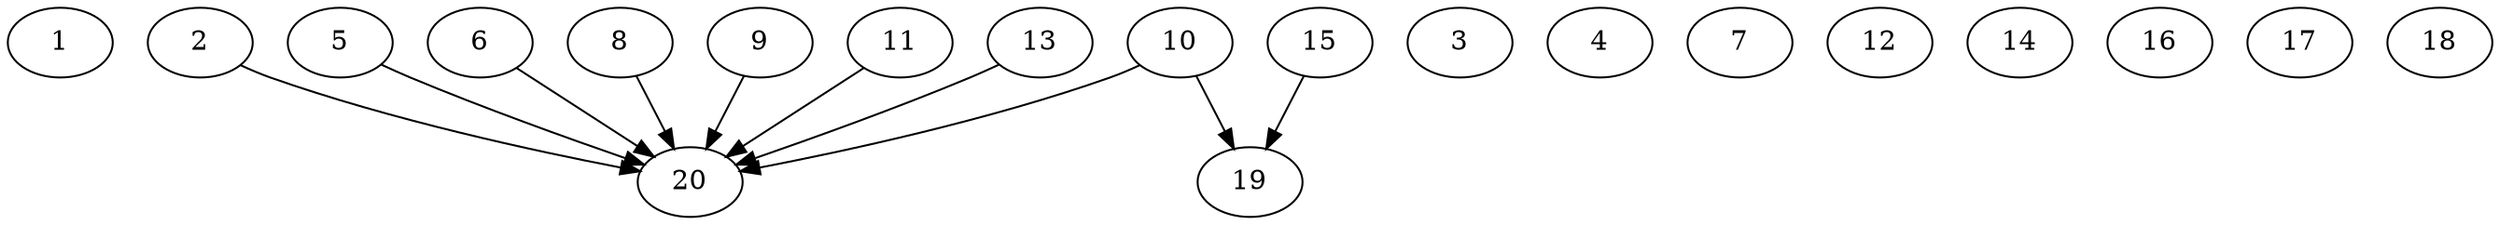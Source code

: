 // DAG automatically generated by daggen at Thu Oct  3 13:58:43 2019
// ./daggen --dot -n 20 --ccr 0.4 --fat 0.9 --regular 0.5 --density 0.5 --mindata 5242880 --maxdata 52428800 
digraph G {
  1 [size="110382080", alpha="0.16", expect_size="44152832"] 
  2 [size="32378880", alpha="0.11", expect_size="12951552"] 
  2 -> 20 [size ="12951552"]
  3 [size="129000960", alpha="0.15", expect_size="51600384"] 
  4 [size="73702400", alpha="0.20", expect_size="29480960"] 
  5 [size="105538560", alpha="0.06", expect_size="42215424"] 
  5 -> 20 [size ="42215424"]
  6 [size="99683840", alpha="0.08", expect_size="39873536"] 
  6 -> 20 [size ="39873536"]
  7 [size="30387200", alpha="0.06", expect_size="12154880"] 
  8 [size="54594560", alpha="0.12", expect_size="21837824"] 
  8 -> 20 [size ="21837824"]
  9 [size="90137600", alpha="0.13", expect_size="36055040"] 
  9 -> 20 [size ="36055040"]
  10 [size="128847360", alpha="0.09", expect_size="51538944"] 
  10 -> 19 [size ="51538944"]
  10 -> 20 [size ="51538944"]
  11 [size="105873920", alpha="0.05", expect_size="42349568"] 
  11 -> 20 [size ="42349568"]
  12 [size="82839040", alpha="0.13", expect_size="33135616"] 
  13 [size="27509760", alpha="0.20", expect_size="11003904"] 
  13 -> 20 [size ="11003904"]
  14 [size="114053120", alpha="0.06", expect_size="45621248"] 
  15 [size="112245760", alpha="0.18", expect_size="44898304"] 
  15 -> 19 [size ="44898304"]
  16 [size="31472640", alpha="0.11", expect_size="12589056"] 
  17 [size="76692480", alpha="0.17", expect_size="30676992"] 
  18 [size="111080960", alpha="0.19", expect_size="44432384"] 
  19 [size="65077760", alpha="0.19", expect_size="26031104"] 
  20 [size="22635520", alpha="0.04", expect_size="9054208"] 
}

